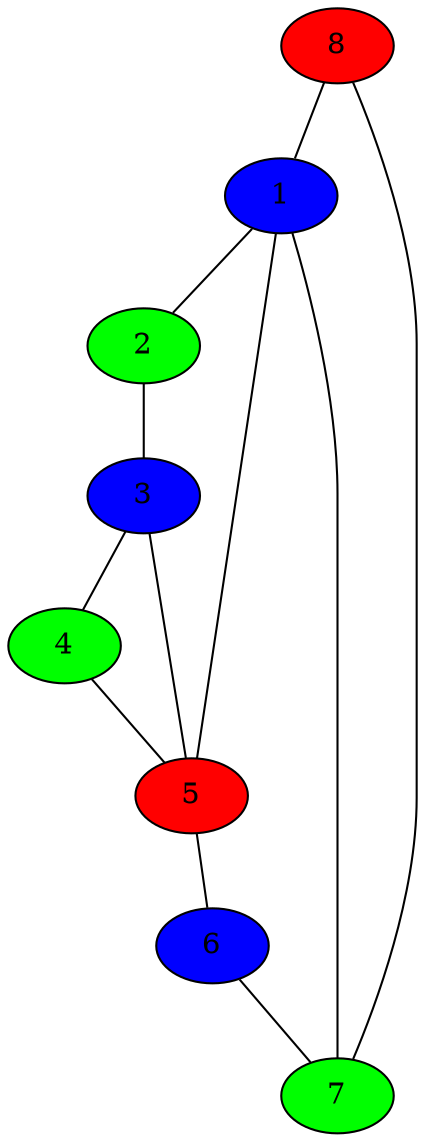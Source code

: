 graph hill {
	n1 [label="8", style="filled", fillcolor="red"];
	n2 [label="1", style="filled", fillcolor="blue"];
	n3 [label="2", style="filled", fillcolor="green"];
	n4 [label="3", style="filled", fillcolor="blue"];
	n5 [label="4", style="filled", fillcolor="green"];
	n6 [label="5", style="filled", fillcolor="red"];
	n7 [label="6", style="filled", fillcolor="blue"];
	n8 [label="7", style="filled", fillcolor="green"];
	
	n1 -- n2 -- n3 -- n4 -- n5 -- n6 -- n7 -- n8 -- n1;	
	n2 -- n8;
	n4 -- n6;
	n2 -- n6;
}